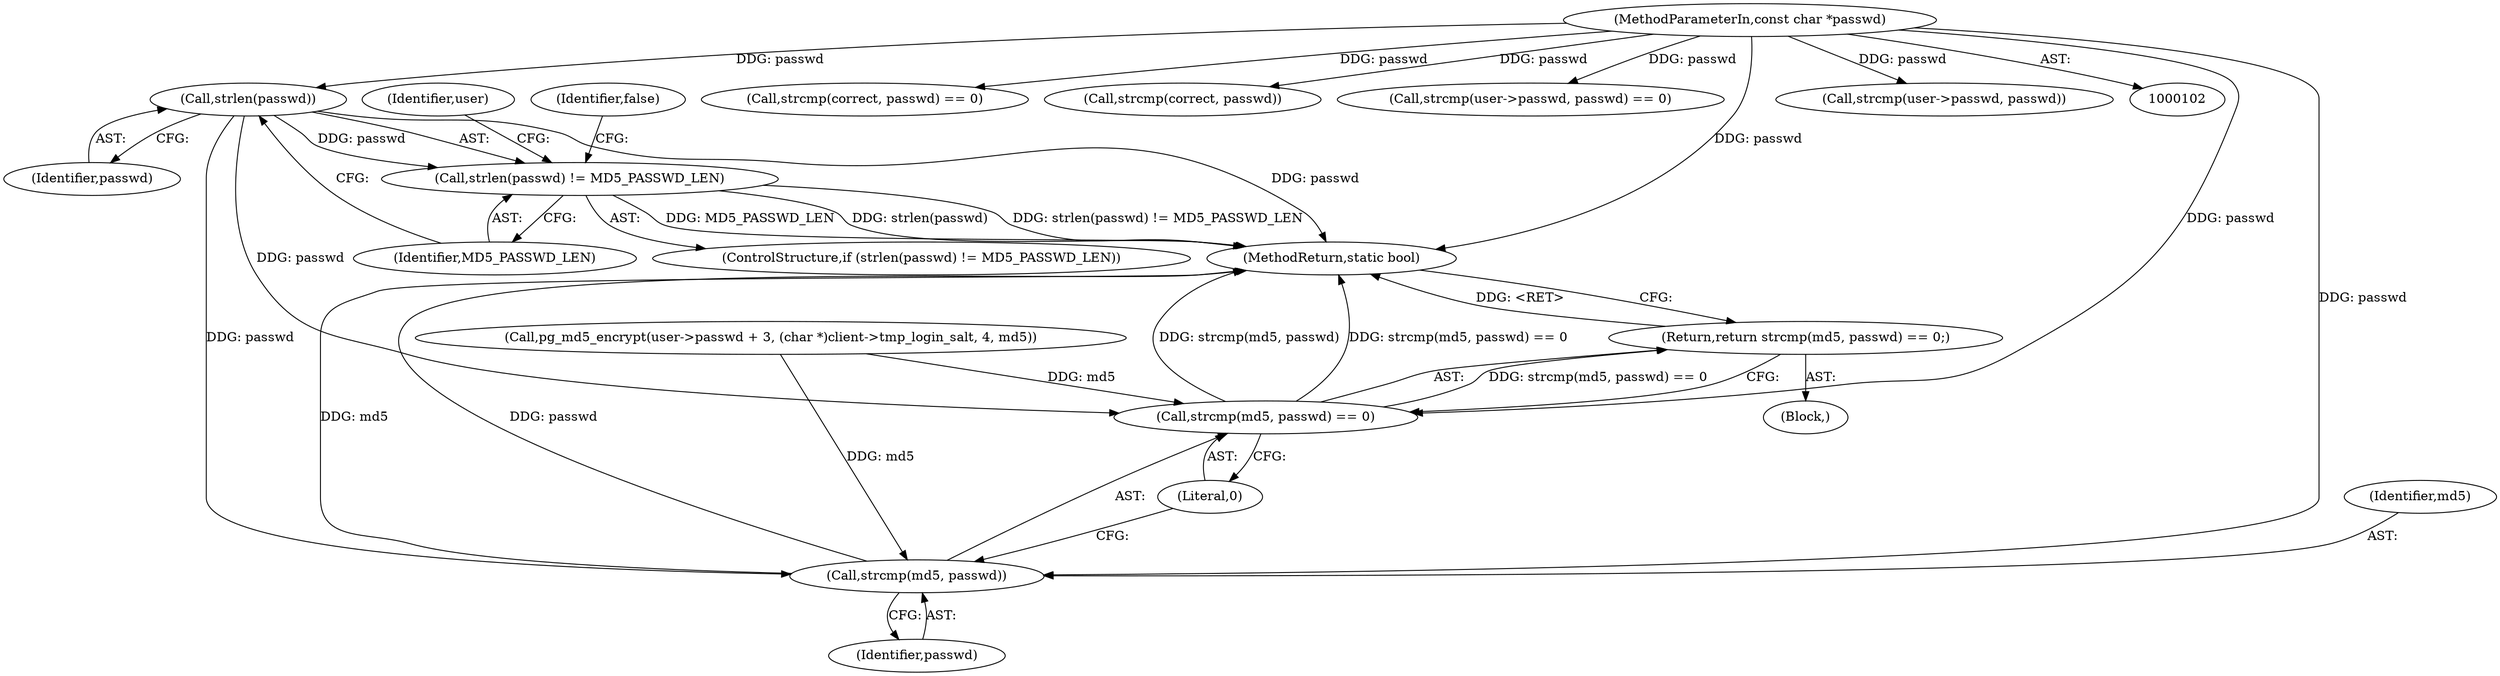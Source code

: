 digraph "0_pgbouncer_edab5be6665b9e8de66c25ba527509b229468573@API" {
"1000170" [label="(Call,strlen(passwd))"];
"1000104" [label="(MethodParameterIn,const char *passwd)"];
"1000169" [label="(Call,strlen(passwd) != MD5_PASSWD_LEN)"];
"1000209" [label="(Call,strcmp(md5, passwd) == 0)"];
"1000208" [label="(Return,return strcmp(md5, passwd) == 0;)"];
"1000210" [label="(Call,strcmp(md5, passwd))"];
"1000162" [label="(Call,strcmp(correct, passwd) == 0)"];
"1000213" [label="(Literal,0)"];
"1000104" [label="(MethodParameterIn,const char *passwd)"];
"1000171" [label="(Identifier,passwd)"];
"1000179" [label="(Identifier,user)"];
"1000163" [label="(Call,strcmp(correct, passwd))"];
"1000170" [label="(Call,strlen(passwd))"];
"1000169" [label="(Call,strlen(passwd) != MD5_PASSWD_LEN)"];
"1000174" [label="(Identifier,false)"];
"1000168" [label="(ControlStructure,if (strlen(passwd) != MD5_PASSWD_LEN))"];
"1000209" [label="(Call,strcmp(md5, passwd) == 0)"];
"1000140" [label="(Call,strcmp(user->passwd, passwd) == 0)"];
"1000210" [label="(Call,strcmp(md5, passwd))"];
"1000137" [label="(Block,)"];
"1000172" [label="(Identifier,MD5_PASSWD_LEN)"];
"1000212" [label="(Identifier,passwd)"];
"1000208" [label="(Return,return strcmp(md5, passwd) == 0;)"];
"1000195" [label="(Call,pg_md5_encrypt(user->passwd + 3, (char *)client->tmp_login_salt, 4, md5))"];
"1000216" [label="(MethodReturn,static bool)"];
"1000141" [label="(Call,strcmp(user->passwd, passwd))"];
"1000211" [label="(Identifier,md5)"];
"1000170" -> "1000169"  [label="AST: "];
"1000170" -> "1000171"  [label="CFG: "];
"1000171" -> "1000170"  [label="AST: "];
"1000172" -> "1000170"  [label="CFG: "];
"1000170" -> "1000216"  [label="DDG: passwd"];
"1000170" -> "1000169"  [label="DDG: passwd"];
"1000104" -> "1000170"  [label="DDG: passwd"];
"1000170" -> "1000209"  [label="DDG: passwd"];
"1000170" -> "1000210"  [label="DDG: passwd"];
"1000104" -> "1000102"  [label="AST: "];
"1000104" -> "1000216"  [label="DDG: passwd"];
"1000104" -> "1000140"  [label="DDG: passwd"];
"1000104" -> "1000141"  [label="DDG: passwd"];
"1000104" -> "1000162"  [label="DDG: passwd"];
"1000104" -> "1000163"  [label="DDG: passwd"];
"1000104" -> "1000209"  [label="DDG: passwd"];
"1000104" -> "1000210"  [label="DDG: passwd"];
"1000169" -> "1000168"  [label="AST: "];
"1000169" -> "1000172"  [label="CFG: "];
"1000172" -> "1000169"  [label="AST: "];
"1000174" -> "1000169"  [label="CFG: "];
"1000179" -> "1000169"  [label="CFG: "];
"1000169" -> "1000216"  [label="DDG: strlen(passwd) != MD5_PASSWD_LEN"];
"1000169" -> "1000216"  [label="DDG: MD5_PASSWD_LEN"];
"1000169" -> "1000216"  [label="DDG: strlen(passwd)"];
"1000209" -> "1000208"  [label="AST: "];
"1000209" -> "1000213"  [label="CFG: "];
"1000210" -> "1000209"  [label="AST: "];
"1000213" -> "1000209"  [label="AST: "];
"1000208" -> "1000209"  [label="CFG: "];
"1000209" -> "1000216"  [label="DDG: strcmp(md5, passwd) == 0"];
"1000209" -> "1000216"  [label="DDG: strcmp(md5, passwd)"];
"1000209" -> "1000208"  [label="DDG: strcmp(md5, passwd) == 0"];
"1000195" -> "1000209"  [label="DDG: md5"];
"1000208" -> "1000137"  [label="AST: "];
"1000216" -> "1000208"  [label="CFG: "];
"1000208" -> "1000216"  [label="DDG: <RET>"];
"1000210" -> "1000212"  [label="CFG: "];
"1000211" -> "1000210"  [label="AST: "];
"1000212" -> "1000210"  [label="AST: "];
"1000213" -> "1000210"  [label="CFG: "];
"1000210" -> "1000216"  [label="DDG: md5"];
"1000210" -> "1000216"  [label="DDG: passwd"];
"1000195" -> "1000210"  [label="DDG: md5"];
}
